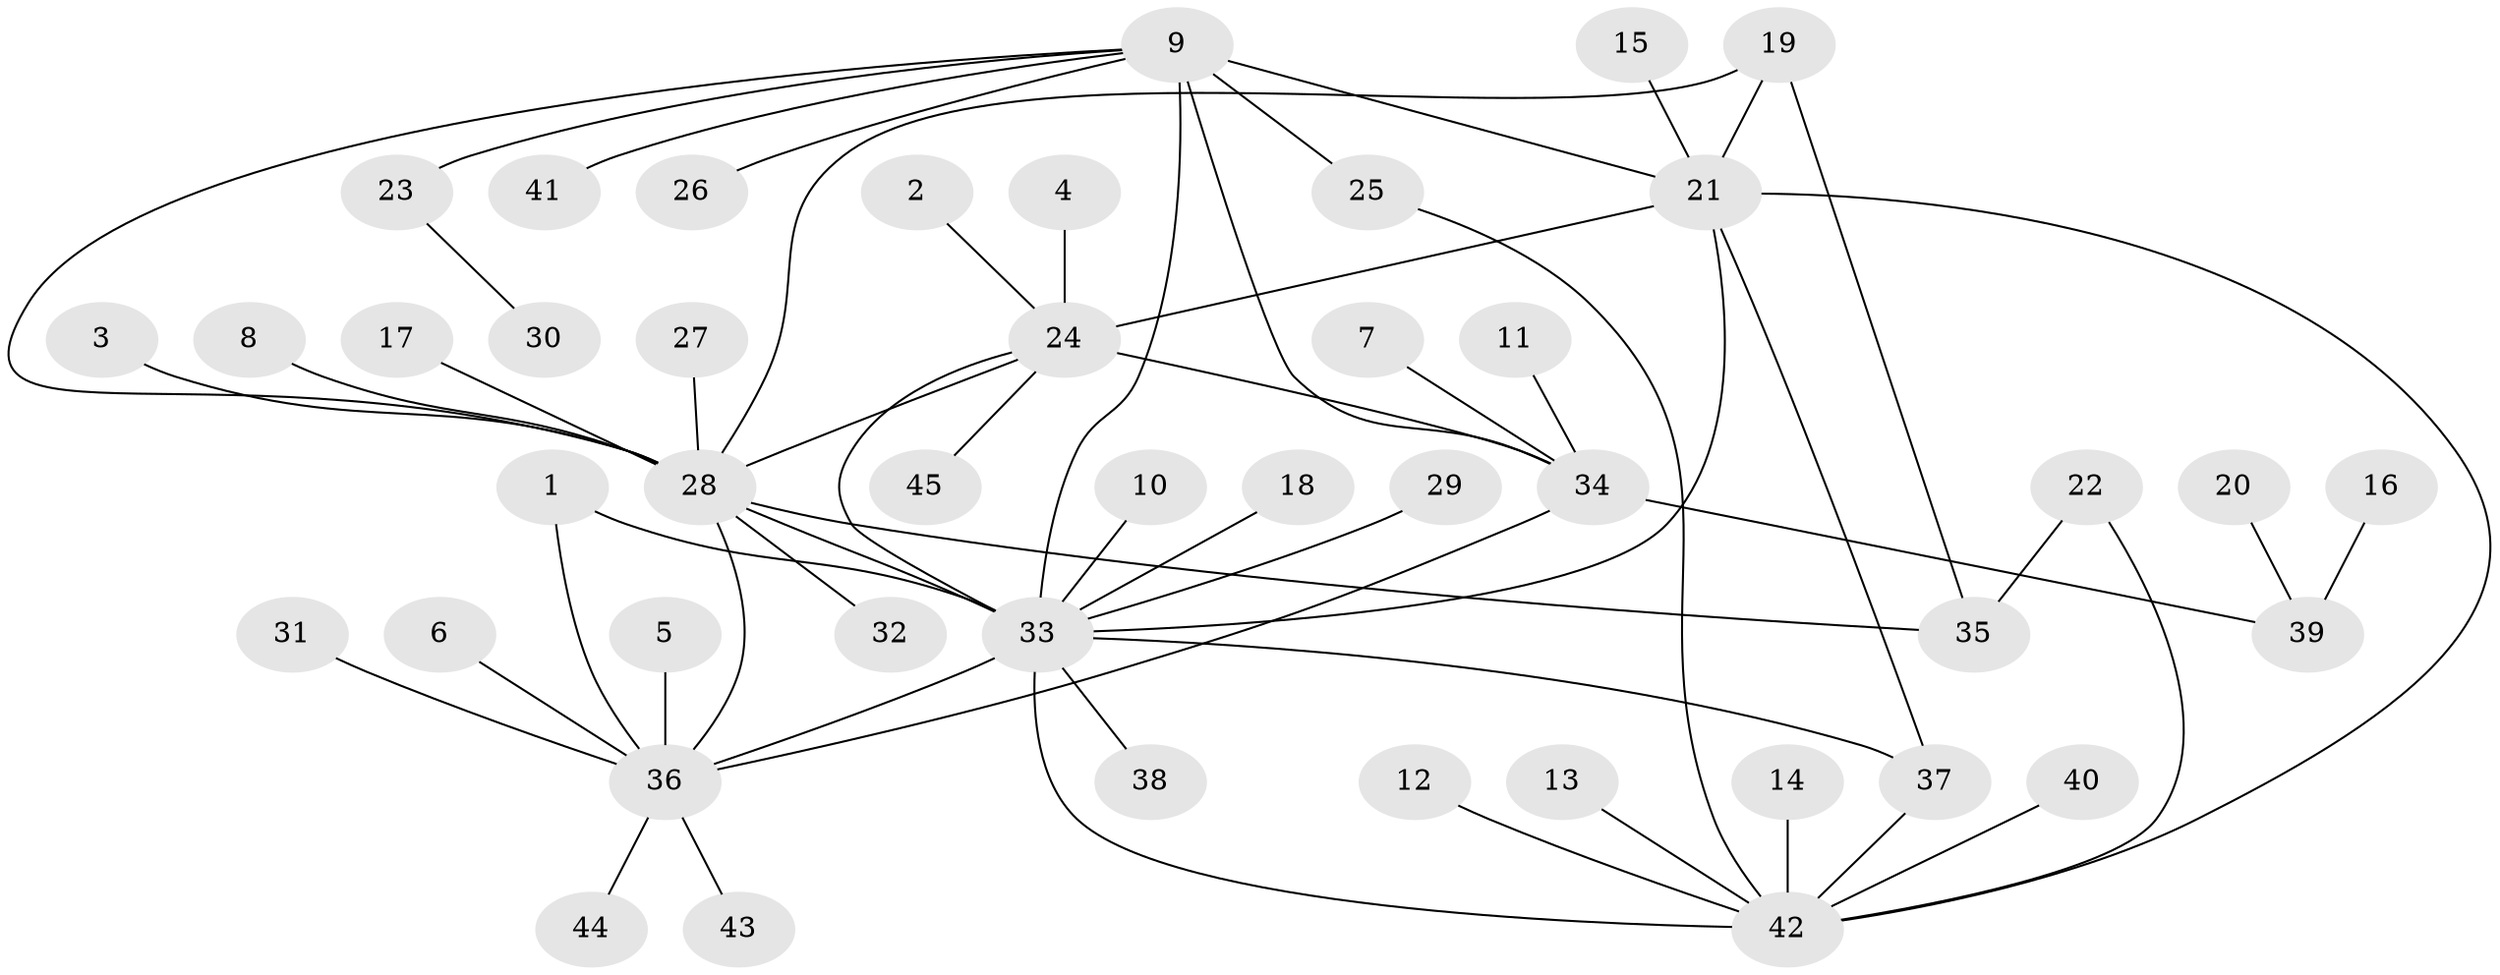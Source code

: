 // original degree distribution, {10: 0.011235955056179775, 3: 0.033707865168539325, 6: 0.02247191011235955, 8: 0.033707865168539325, 11: 0.033707865168539325, 5: 0.033707865168539325, 9: 0.011235955056179775, 4: 0.056179775280898875, 7: 0.011235955056179775, 14: 0.011235955056179775, 2: 0.14606741573033707, 1: 0.5955056179775281}
// Generated by graph-tools (version 1.1) at 2025/26/03/09/25 03:26:35]
// undirected, 45 vertices, 59 edges
graph export_dot {
graph [start="1"]
  node [color=gray90,style=filled];
  1;
  2;
  3;
  4;
  5;
  6;
  7;
  8;
  9;
  10;
  11;
  12;
  13;
  14;
  15;
  16;
  17;
  18;
  19;
  20;
  21;
  22;
  23;
  24;
  25;
  26;
  27;
  28;
  29;
  30;
  31;
  32;
  33;
  34;
  35;
  36;
  37;
  38;
  39;
  40;
  41;
  42;
  43;
  44;
  45;
  1 -- 33 [weight=1.0];
  1 -- 36 [weight=2.0];
  2 -- 24 [weight=1.0];
  3 -- 28 [weight=1.0];
  4 -- 24 [weight=1.0];
  5 -- 36 [weight=1.0];
  6 -- 36 [weight=1.0];
  7 -- 34 [weight=1.0];
  8 -- 28 [weight=1.0];
  9 -- 21 [weight=1.0];
  9 -- 23 [weight=1.0];
  9 -- 25 [weight=3.0];
  9 -- 26 [weight=1.0];
  9 -- 28 [weight=1.0];
  9 -- 33 [weight=2.0];
  9 -- 34 [weight=1.0];
  9 -- 41 [weight=1.0];
  10 -- 33 [weight=1.0];
  11 -- 34 [weight=1.0];
  12 -- 42 [weight=1.0];
  13 -- 42 [weight=1.0];
  14 -- 42 [weight=1.0];
  15 -- 21 [weight=1.0];
  16 -- 39 [weight=1.0];
  17 -- 28 [weight=1.0];
  18 -- 33 [weight=1.0];
  19 -- 21 [weight=1.0];
  19 -- 28 [weight=2.0];
  19 -- 35 [weight=2.0];
  20 -- 39 [weight=1.0];
  21 -- 24 [weight=1.0];
  21 -- 33 [weight=2.0];
  21 -- 37 [weight=1.0];
  21 -- 42 [weight=1.0];
  22 -- 35 [weight=1.0];
  22 -- 42 [weight=1.0];
  23 -- 30 [weight=1.0];
  24 -- 28 [weight=1.0];
  24 -- 33 [weight=2.0];
  24 -- 34 [weight=4.0];
  24 -- 45 [weight=1.0];
  25 -- 42 [weight=1.0];
  27 -- 28 [weight=1.0];
  28 -- 32 [weight=1.0];
  28 -- 33 [weight=1.0];
  28 -- 35 [weight=1.0];
  28 -- 36 [weight=1.0];
  29 -- 33 [weight=1.0];
  31 -- 36 [weight=1.0];
  33 -- 36 [weight=2.0];
  33 -- 37 [weight=1.0];
  33 -- 38 [weight=1.0];
  33 -- 42 [weight=1.0];
  34 -- 36 [weight=1.0];
  34 -- 39 [weight=1.0];
  36 -- 43 [weight=1.0];
  36 -- 44 [weight=1.0];
  37 -- 42 [weight=1.0];
  40 -- 42 [weight=1.0];
}

